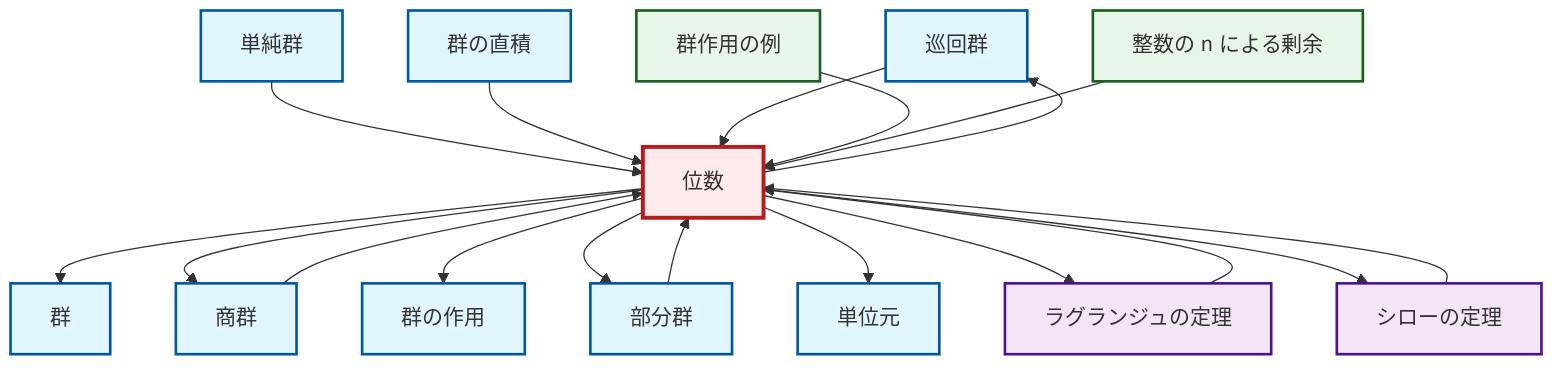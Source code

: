 graph TD
    classDef definition fill:#e1f5fe,stroke:#01579b,stroke-width:2px
    classDef theorem fill:#f3e5f5,stroke:#4a148c,stroke-width:2px
    classDef axiom fill:#fff3e0,stroke:#e65100,stroke-width:2px
    classDef example fill:#e8f5e9,stroke:#1b5e20,stroke-width:2px
    classDef current fill:#ffebee,stroke:#b71c1c,stroke-width:3px
    def-cyclic-group["巡回群"]:::definition
    def-direct-product["群の直積"]:::definition
    def-order["位数"]:::definition
    thm-lagrange["ラグランジュの定理"]:::theorem
    def-subgroup["部分群"]:::definition
    ex-group-action-examples["群作用の例"]:::example
    def-identity-element["単位元"]:::definition
    def-group["群"]:::definition
    ex-quotient-integers-mod-n["整数の n による剰余"]:::example
    def-quotient-group["商群"]:::definition
    thm-sylow["シローの定理"]:::theorem
    def-simple-group["単純群"]:::definition
    def-group-action["群の作用"]:::definition
    def-order --> def-group
    def-simple-group --> def-order
    def-quotient-group --> def-order
    thm-sylow --> def-order
    def-subgroup --> def-order
    def-order --> def-cyclic-group
    def-order --> def-quotient-group
    def-order --> def-group-action
    def-order --> def-subgroup
    thm-lagrange --> def-order
    def-order --> def-identity-element
    def-order --> thm-lagrange
    def-order --> thm-sylow
    def-direct-product --> def-order
    def-cyclic-group --> def-order
    ex-group-action-examples --> def-order
    ex-quotient-integers-mod-n --> def-order
    class def-order current
